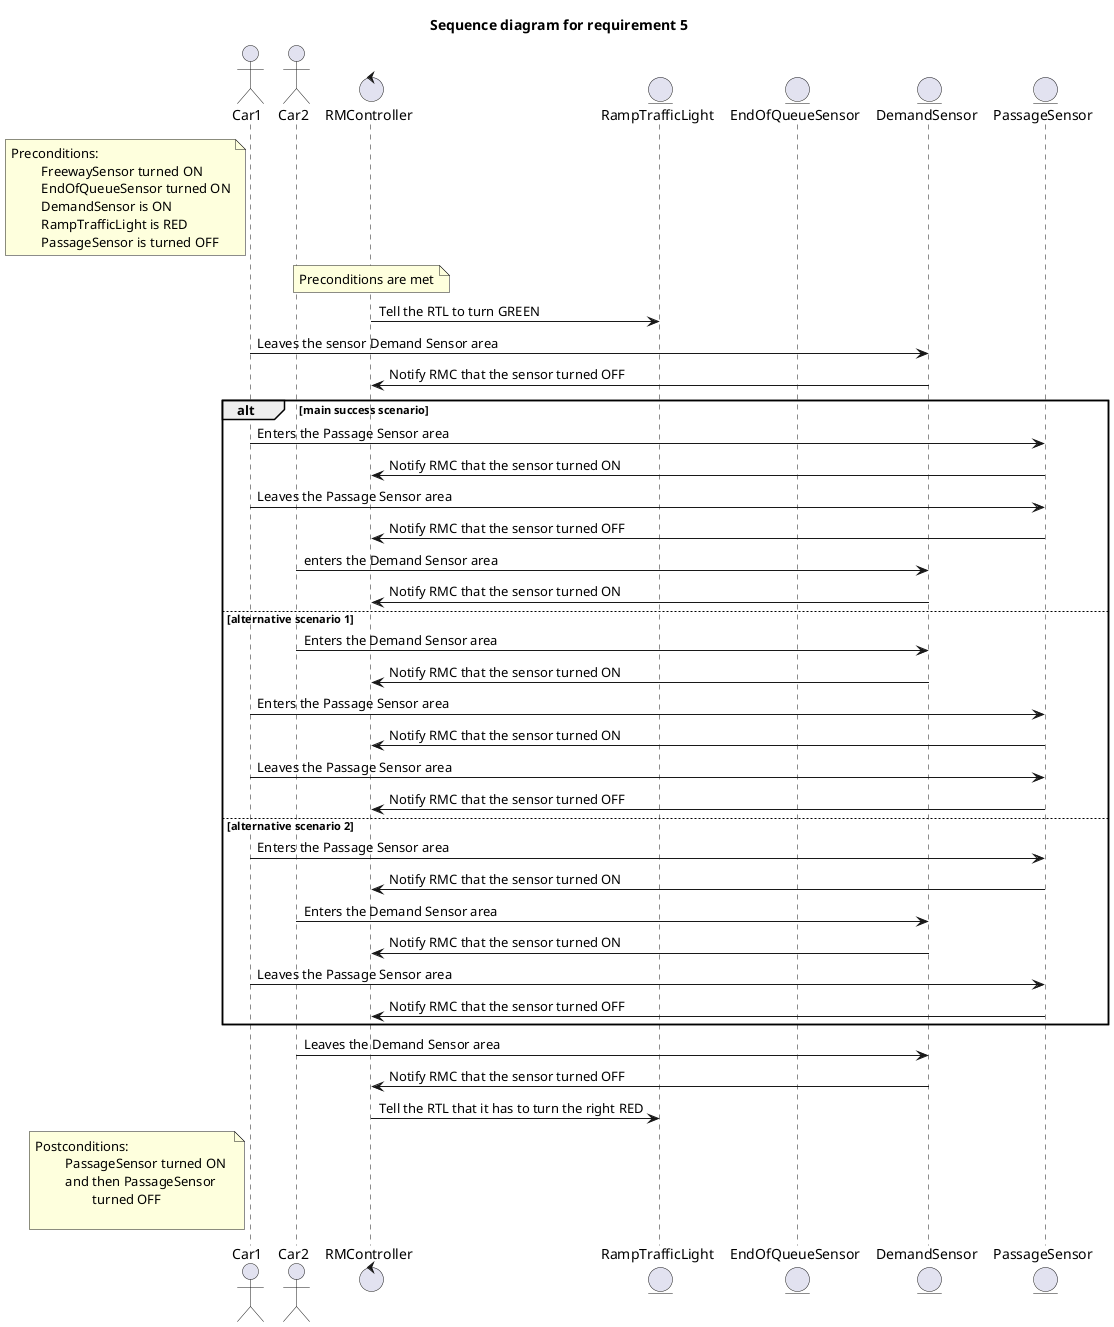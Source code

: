 @startuml

'5) When the FS is ON and the QS is ON,
'if DS is turned ON, it indicates intense traffic over the ramp.
'In this scenario, two cars must cross the TL before it turns RED.
'Then, set TL to GREEN. After DS is OFF, ON and OFF (two cars),
'turn TL to RED.

title "Sequence diagram for requirement 5"

actor Car1 as Car1
actor Car2 as Car2

control RMController as RMC
entity RampTrafficLight as RTL
entity EndOfQueueSensor as QS
entity DemandSensor as DS
entity PassageSensor as PS


note left of Car1: Preconditions:\n\t FreewaySensor turned ON\n\t EndOfQueueSensor turned ON\n\t DemandSensor is ON\n\t RampTrafficLight is RED\n\t PassageSensor is turned OFF

'below commented lines not explicitly needed because they are part of the preconditions
'FS -> RMC: on
'QS -> RMC: on
'DS -> RMC: on

note over RMC: Preconditions are met
RMC -> RTL: Tell the RTL to turn GREEN


Car1 -> DS: Leaves the sensor Demand Sensor area
DS -> RMC: Notify RMC that the sensor turned OFF

alt main success scenario
    Car1 -> PS: Enters the Passage Sensor area
    PS -> RMC: Notify RMC that the sensor turned ON
    Car1 -> PS: Leaves the Passage Sensor area
    PS -> RMC: Notify RMC that the sensor turned OFF
    Car2 -> DS: enters the Demand Sensor area
    DS -> RMC: Notify RMC that the sensor turned ON
else alternative scenario 1
    Car2 -> DS: Enters the Demand Sensor area
    DS -> RMC: Notify RMC that the sensor turned ON
    Car1 -> PS: Enters the Passage Sensor area
    PS -> RMC: Notify RMC that the sensor turned ON
    Car1 -> PS: Leaves the Passage Sensor area
    PS -> RMC: Notify RMC that the sensor turned OFF
else alternative scenario 2
    Car1 -> PS: Enters the Passage Sensor area
    PS -> RMC: Notify RMC that the sensor turned ON
    Car2 -> DS: Enters the Demand Sensor area
    DS -> RMC: Notify RMC that the sensor turned ON
    Car1 -> PS: Leaves the Passage Sensor area
    PS -> RMC: Notify RMC that the sensor turned OFF
end


Car2 -> DS: Leaves the Demand Sensor area
DS -> RMC: Notify RMC that the sensor turned OFF

RMC -> RTL: Tell the RTL that it has to turn the right RED

note left of Car1: Postconditions:\n\t PassageSensor turned ON \n\t and then PassageSensor \n\t\t turned OFF\n\t

@enduml